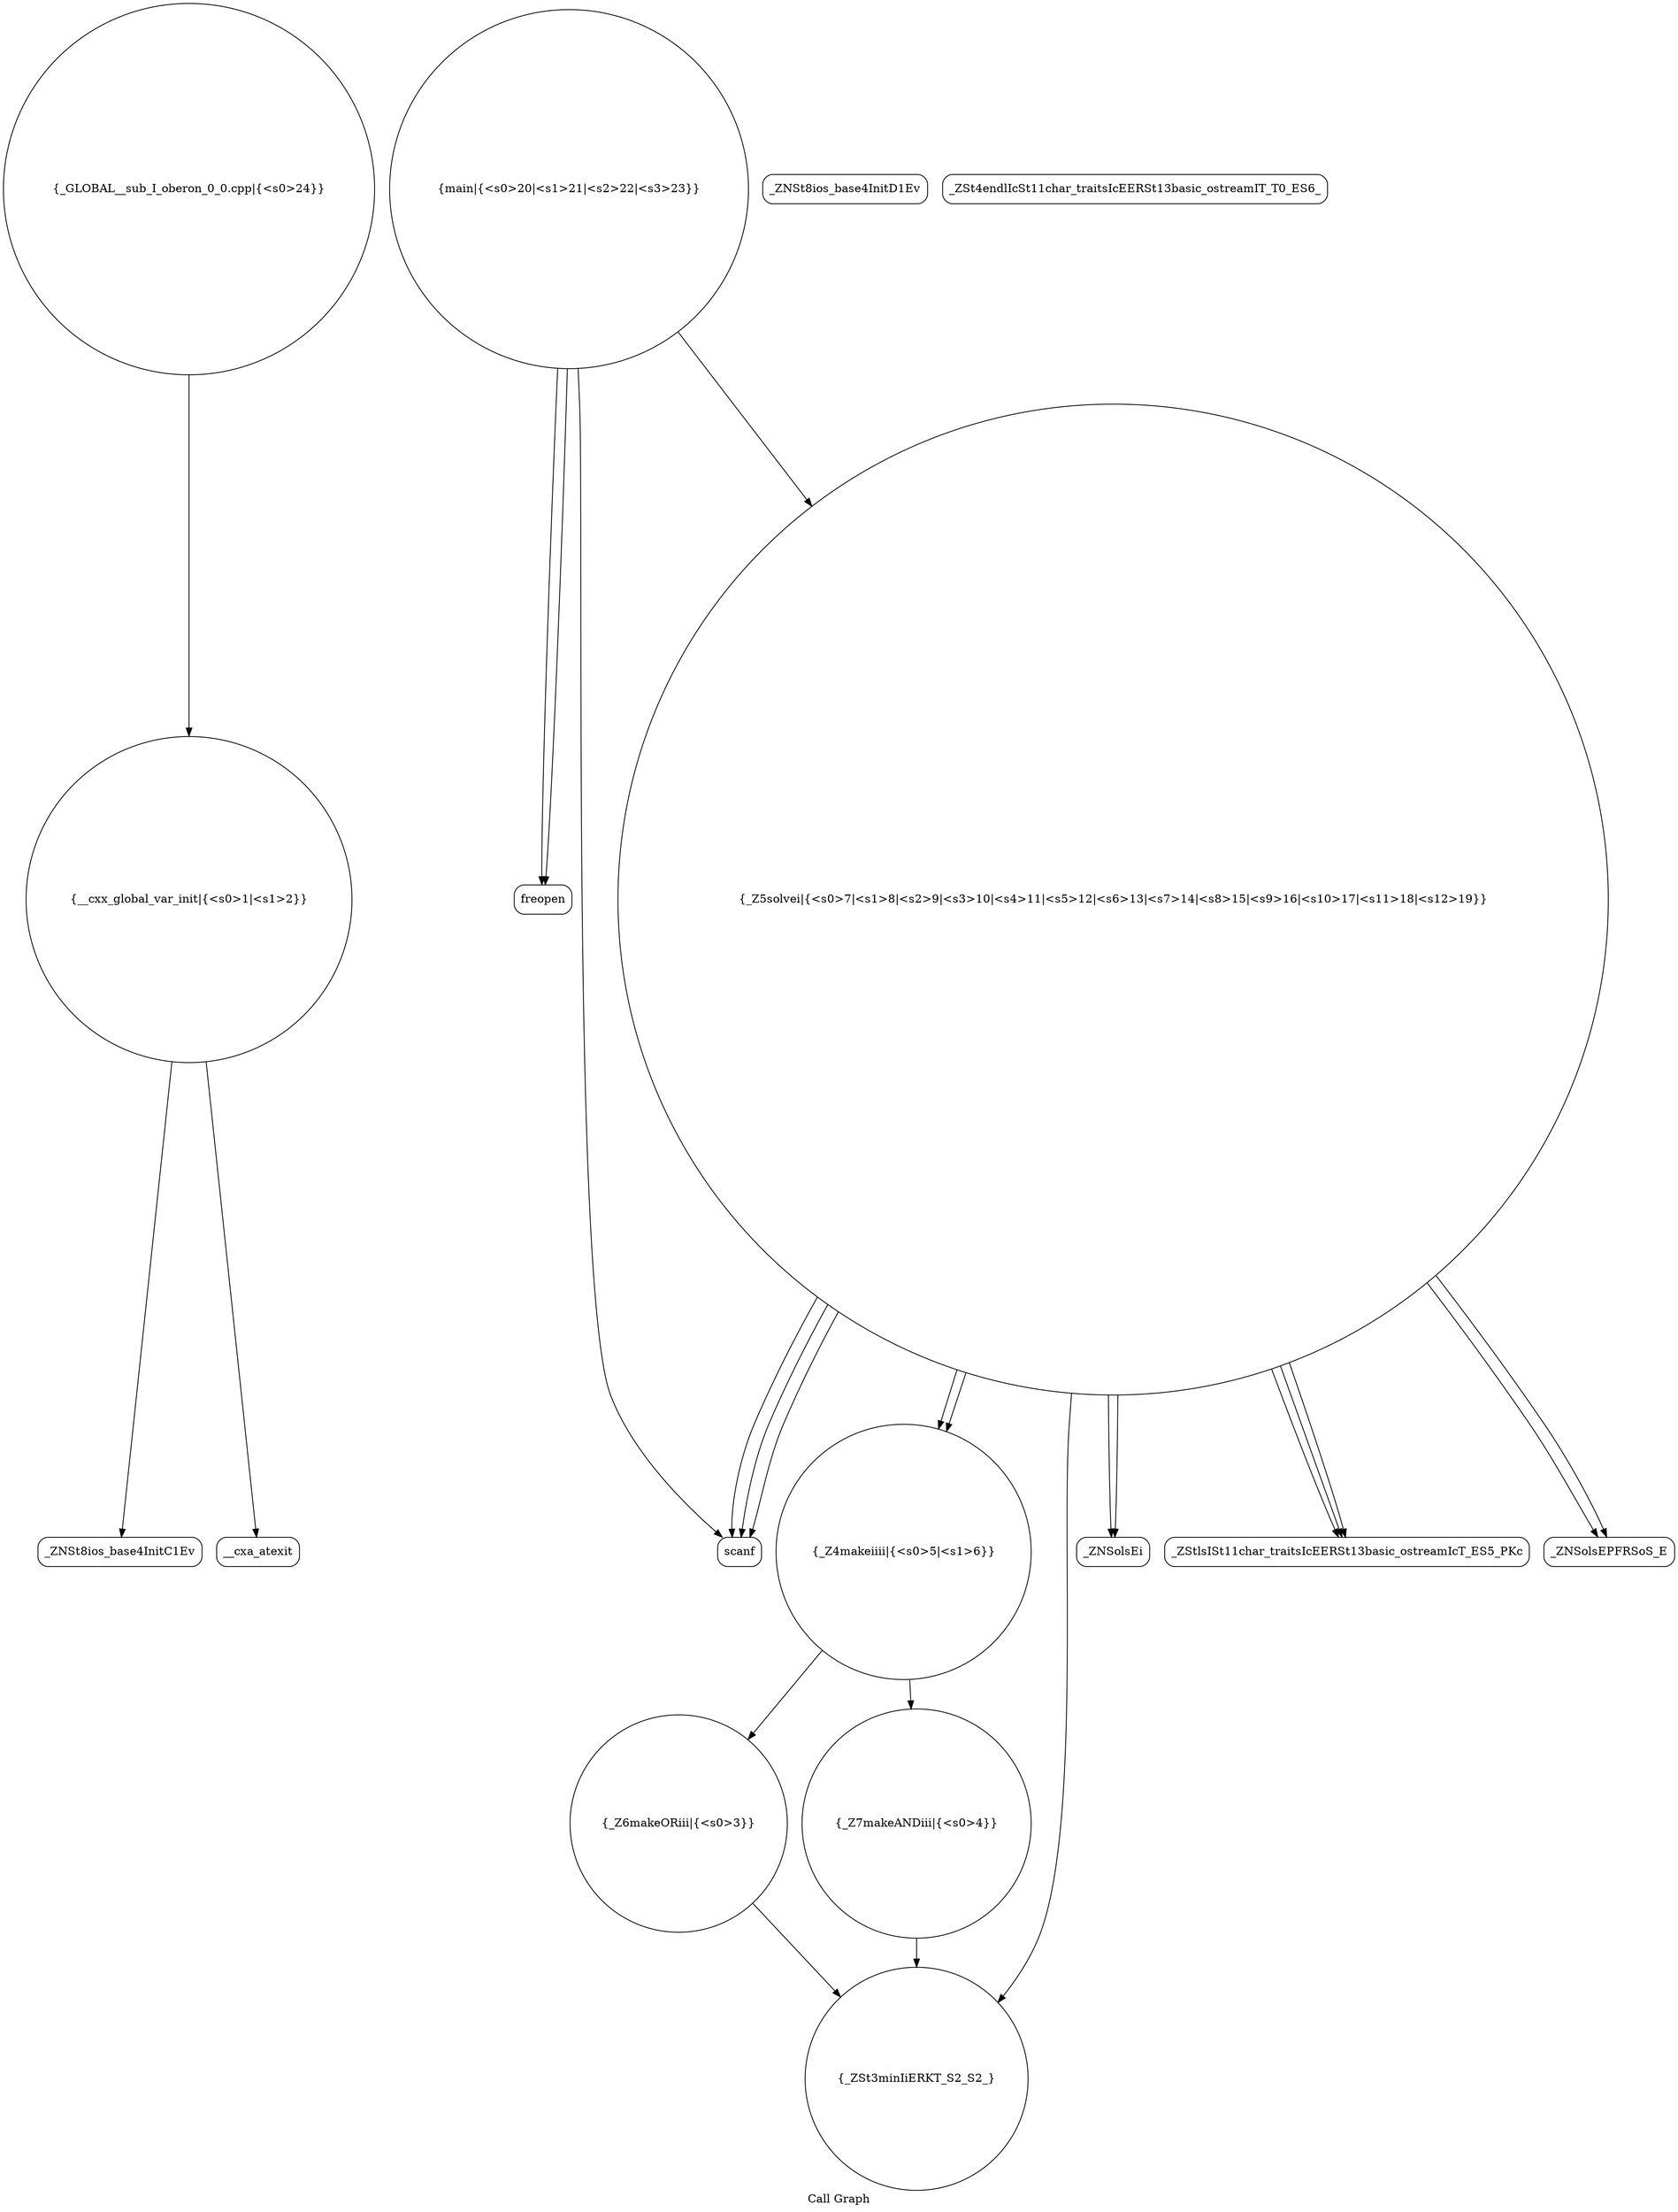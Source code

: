 digraph "Call Graph" {
	label="Call Graph";

	Node0x558ab87b0330 [shape=record,shape=circle,label="{__cxx_global_var_init|{<s0>1|<s1>2}}"];
	Node0x558ab87b0330:s0 -> Node0x558ab87b07c0[color=black];
	Node0x558ab87b0330:s1 -> Node0x558ab87b08c0[color=black];
	Node0x558ab87b0ac0 [shape=record,shape=circle,label="{_Z4makeiiii|{<s0>5|<s1>6}}"];
	Node0x558ab87b0ac0:s0 -> Node0x558ab87b0940[color=black];
	Node0x558ab87b0ac0:s1 -> Node0x558ab87b0a40[color=black];
	Node0x558ab87b0e40 [shape=record,shape=circle,label="{main|{<s0>20|<s1>21|<s2>22|<s3>23}}"];
	Node0x558ab87b0e40:s0 -> Node0x558ab87b0ec0[color=black];
	Node0x558ab87b0e40:s1 -> Node0x558ab87b0ec0[color=black];
	Node0x558ab87b0e40:s2 -> Node0x558ab87b0bc0[color=black];
	Node0x558ab87b0e40:s3 -> Node0x558ab87b0b40[color=black];
	Node0x558ab87b0840 [shape=record,shape=Mrecord,label="{_ZNSt8ios_base4InitD1Ev}"];
	Node0x558ab87b0bc0 [shape=record,shape=Mrecord,label="{scanf}"];
	Node0x558ab87b0f40 [shape=record,shape=circle,label="{_GLOBAL__sub_I_oberon_0_0.cpp|{<s0>24}}"];
	Node0x558ab87b0f40:s0 -> Node0x558ab87b0330[color=black];
	Node0x558ab87b0940 [shape=record,shape=circle,label="{_Z6makeORiii|{<s0>3}}"];
	Node0x558ab87b0940:s0 -> Node0x558ab87b09c0[color=black];
	Node0x558ab87b0cc0 [shape=record,shape=Mrecord,label="{_ZNSolsEi}"];
	Node0x558ab87b0a40 [shape=record,shape=circle,label="{_Z7makeANDiii|{<s0>4}}"];
	Node0x558ab87b0a40:s0 -> Node0x558ab87b09c0[color=black];
	Node0x558ab87b0dc0 [shape=record,shape=Mrecord,label="{_ZSt4endlIcSt11char_traitsIcEERSt13basic_ostreamIT_T0_ES6_}"];
	Node0x558ab87b07c0 [shape=record,shape=Mrecord,label="{_ZNSt8ios_base4InitC1Ev}"];
	Node0x558ab87b0b40 [shape=record,shape=circle,label="{_Z5solvei|{<s0>7|<s1>8|<s2>9|<s3>10|<s4>11|<s5>12|<s6>13|<s7>14|<s8>15|<s9>16|<s10>17|<s11>18|<s12>19}}"];
	Node0x558ab87b0b40:s0 -> Node0x558ab87b0bc0[color=black];
	Node0x558ab87b0b40:s1 -> Node0x558ab87b0bc0[color=black];
	Node0x558ab87b0b40:s2 -> Node0x558ab87b0bc0[color=black];
	Node0x558ab87b0b40:s3 -> Node0x558ab87b0ac0[color=black];
	Node0x558ab87b0b40:s4 -> Node0x558ab87b0ac0[color=black];
	Node0x558ab87b0b40:s5 -> Node0x558ab87b09c0[color=black];
	Node0x558ab87b0b40:s6 -> Node0x558ab87b0c40[color=black];
	Node0x558ab87b0b40:s7 -> Node0x558ab87b0cc0[color=black];
	Node0x558ab87b0b40:s8 -> Node0x558ab87b0c40[color=black];
	Node0x558ab87b0b40:s9 -> Node0x558ab87b0c40[color=black];
	Node0x558ab87b0b40:s10 -> Node0x558ab87b0d40[color=black];
	Node0x558ab87b0b40:s11 -> Node0x558ab87b0cc0[color=black];
	Node0x558ab87b0b40:s12 -> Node0x558ab87b0d40[color=black];
	Node0x558ab87b0ec0 [shape=record,shape=Mrecord,label="{freopen}"];
	Node0x558ab87b08c0 [shape=record,shape=Mrecord,label="{__cxa_atexit}"];
	Node0x558ab87b0c40 [shape=record,shape=Mrecord,label="{_ZStlsISt11char_traitsIcEERSt13basic_ostreamIcT_ES5_PKc}"];
	Node0x558ab87b09c0 [shape=record,shape=circle,label="{_ZSt3minIiERKT_S2_S2_}"];
	Node0x558ab87b0d40 [shape=record,shape=Mrecord,label="{_ZNSolsEPFRSoS_E}"];
}
